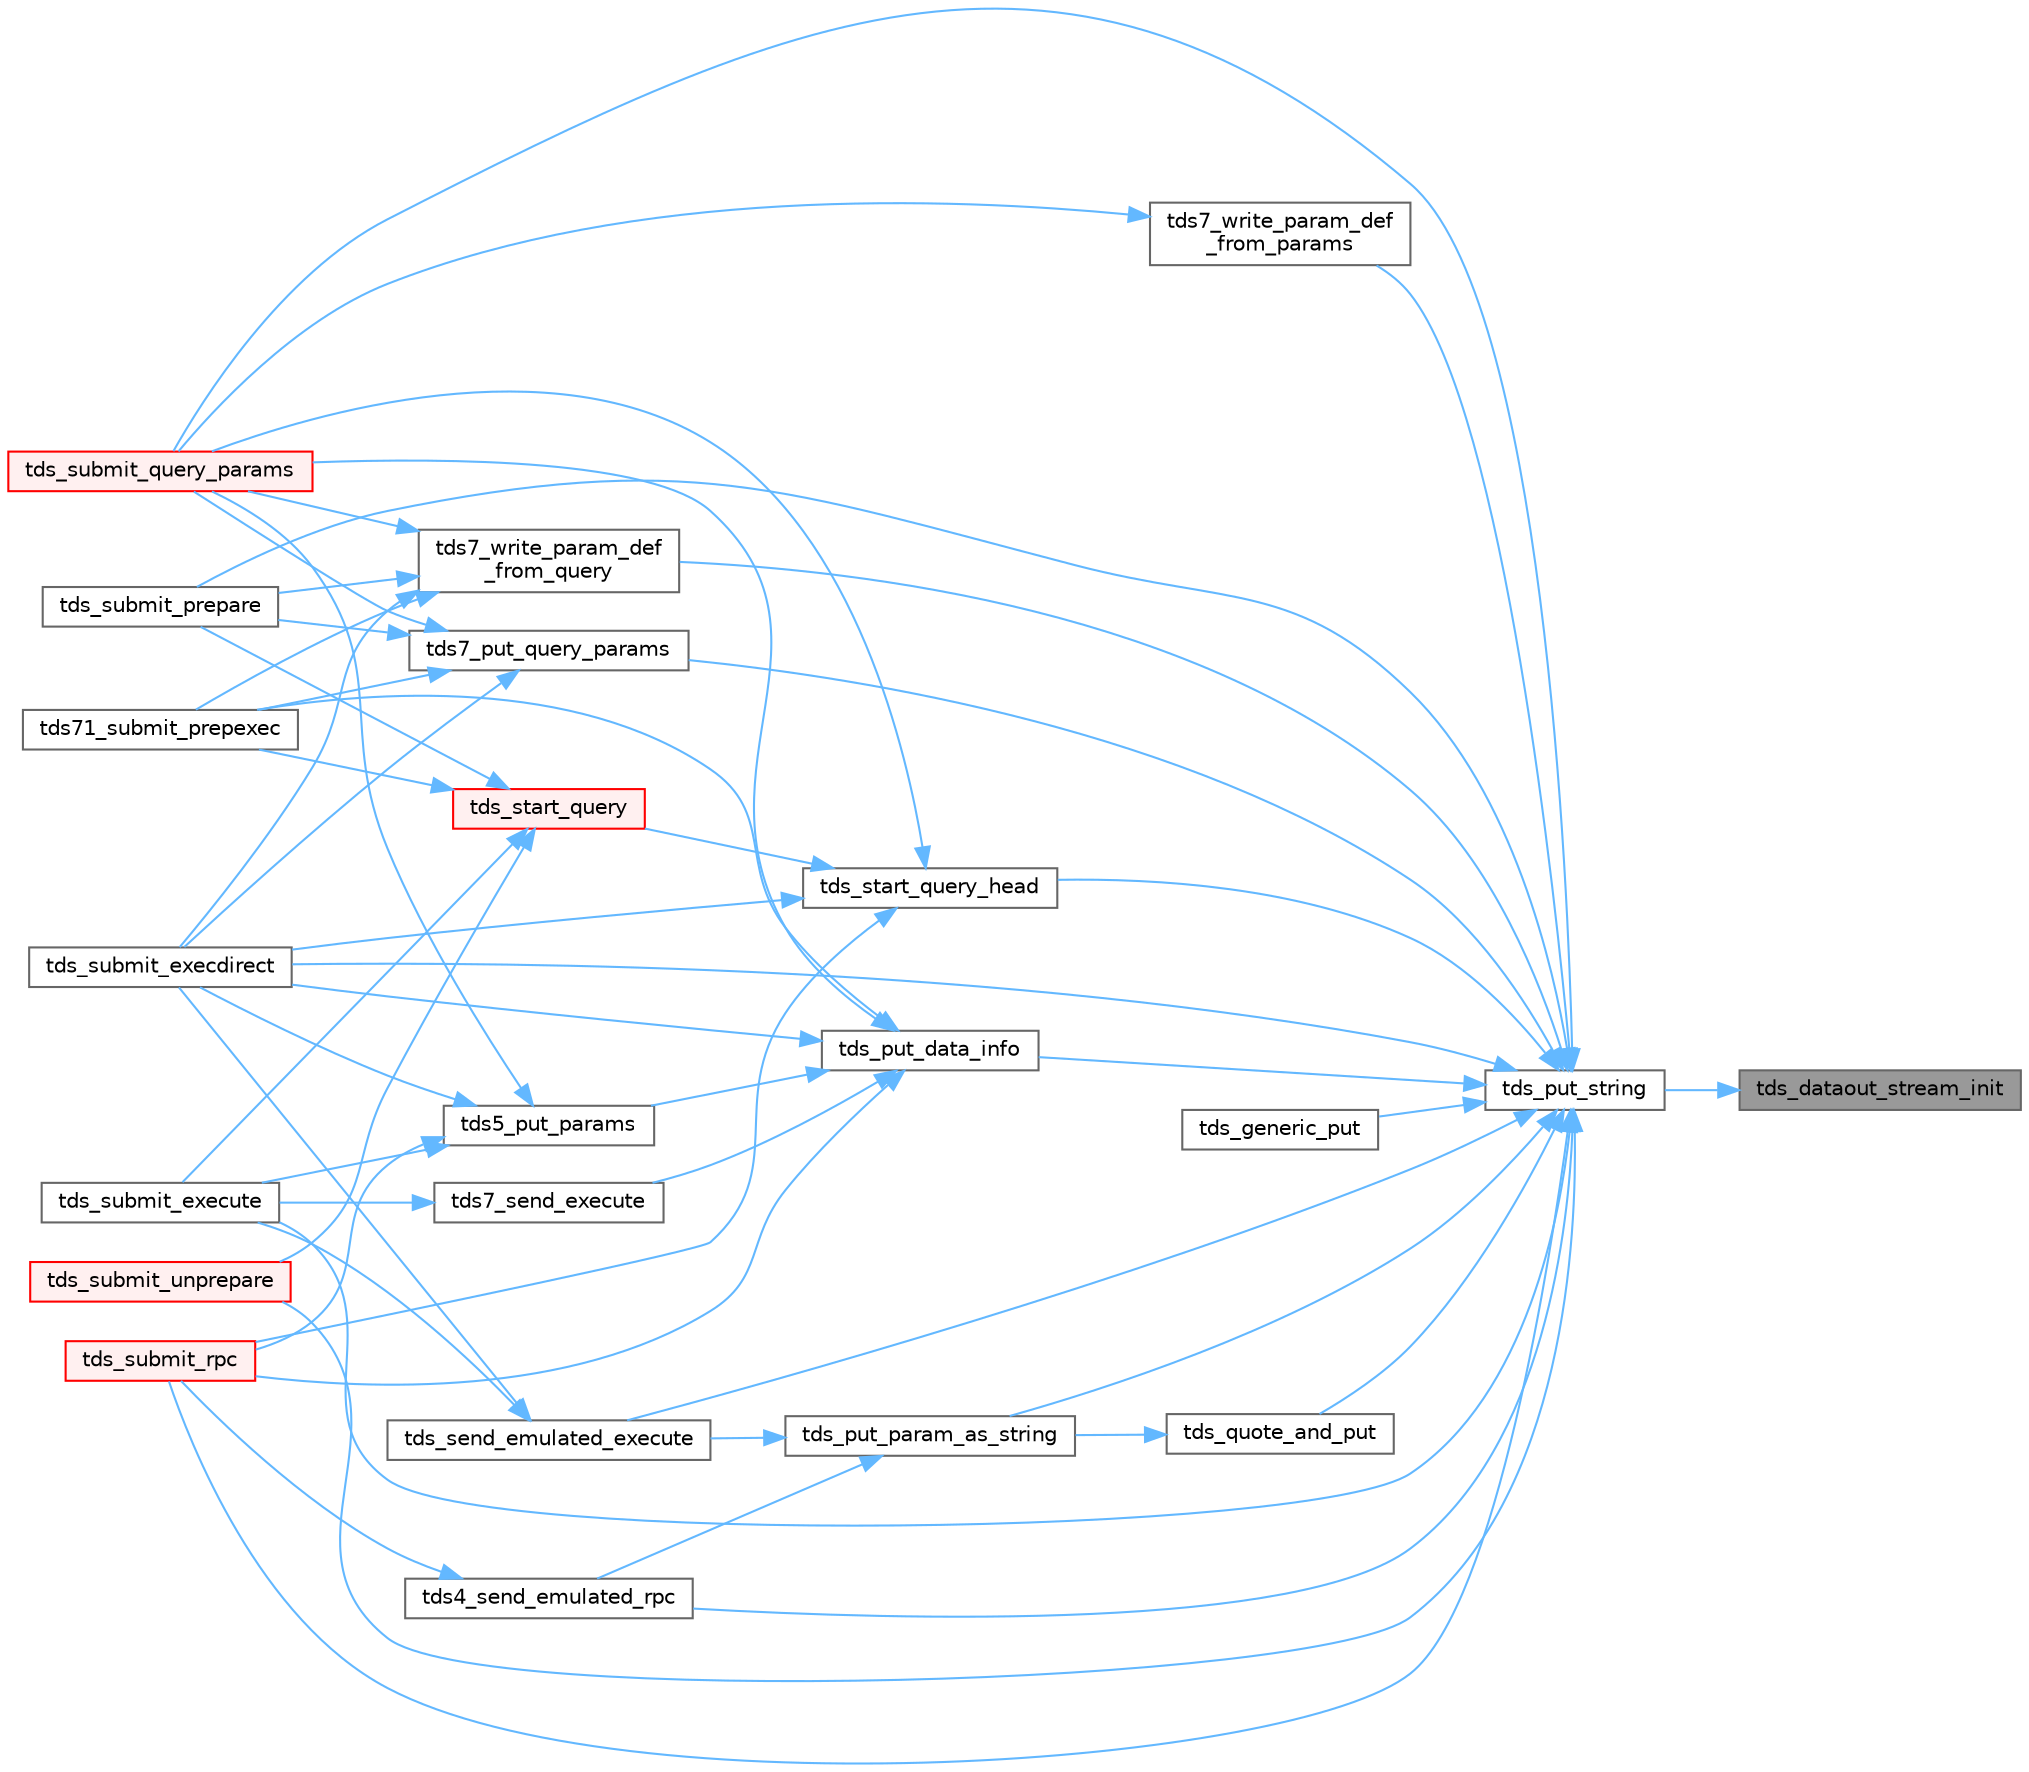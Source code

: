 digraph "tds_dataout_stream_init"
{
 // LATEX_PDF_SIZE
  bgcolor="transparent";
  edge [fontname=Helvetica,fontsize=10,labelfontname=Helvetica,labelfontsize=10];
  node [fontname=Helvetica,fontsize=10,shape=box,height=0.2,width=0.4];
  rankdir="RL";
  Node1 [id="Node000001",label="tds_dataout_stream_init",height=0.2,width=0.4,color="gray40", fillcolor="grey60", style="filled", fontcolor="black",tooltip="Initialize a data output stream."];
  Node1 -> Node2 [id="edge1_Node000001_Node000002",dir="back",color="steelblue1",style="solid",tooltip=" "];
  Node2 [id="Node000002",label="tds_put_string",height=0.2,width=0.4,color="grey40", fillcolor="white", style="filled",URL="$a00579.html#ga1fcaf8d488cc1390f106ce3ad0bf37b4",tooltip="Output a string to wire automatic translate string to unicode if needed."];
  Node2 -> Node3 [id="edge2_Node000002_Node000003",dir="back",color="steelblue1",style="solid",tooltip=" "];
  Node3 [id="Node000003",label="tds4_send_emulated_rpc",height=0.2,width=0.4,color="grey40", fillcolor="white", style="filled",URL="$a00578.html#ga2d0a06c1a30dd2470dc7a788de21b080",tooltip="Send RPC as string query."];
  Node3 -> Node4 [id="edge3_Node000003_Node000004",dir="back",color="steelblue1",style="solid",tooltip=" "];
  Node4 [id="Node000004",label="tds_submit_rpc",height=0.2,width=0.4,color="red", fillcolor="#FFF0F0", style="filled",URL="$a00578.html#ga5f071b94ad7889690762dc85646c74ab",tooltip="Calls a RPC from server."];
  Node2 -> Node6 [id="edge4_Node000002_Node000006",dir="back",color="steelblue1",style="solid",tooltip=" "];
  Node6 [id="Node000006",label="tds7_put_query_params",height=0.2,width=0.4,color="grey40", fillcolor="white", style="filled",URL="$a00578.html#ga6e42b4a1d1d3898229ea2fe4afc2ecec",tooltip="Output params types and query (required by sp_prepare/sp_executesql/sp_prepexec)"];
  Node6 -> Node7 [id="edge5_Node000006_Node000007",dir="back",color="steelblue1",style="solid",tooltip=" "];
  Node7 [id="Node000007",label="tds71_submit_prepexec",height=0.2,width=0.4,color="grey40", fillcolor="white", style="filled",URL="$a00578.html#ga08877c101704bebe4fa57e0849dc272d",tooltip="Creates a temporary stored procedure in the server and execute it."];
  Node6 -> Node8 [id="edge6_Node000006_Node000008",dir="back",color="steelblue1",style="solid",tooltip=" "];
  Node8 [id="Node000008",label="tds_submit_execdirect",height=0.2,width=0.4,color="grey40", fillcolor="white", style="filled",URL="$a00578.html#gae603aed795a4c5bb26ab159a11256996",tooltip="Submit a prepared query with parameters."];
  Node6 -> Node9 [id="edge7_Node000006_Node000009",dir="back",color="steelblue1",style="solid",tooltip=" "];
  Node9 [id="Node000009",label="tds_submit_prepare",height=0.2,width=0.4,color="grey40", fillcolor="white", style="filled",URL="$a00578.html#ga74eb08c3a1c85be8ac9db428842c8b9d",tooltip="Creates a temporary stored procedure in the server."];
  Node6 -> Node10 [id="edge8_Node000006_Node000010",dir="back",color="steelblue1",style="solid",tooltip=" "];
  Node10 [id="Node000010",label="tds_submit_query_params",height=0.2,width=0.4,color="red", fillcolor="#FFF0F0", style="filled",URL="$a00578.html#ga95e0fccedc459a4404f496eec74a369a",tooltip="Sends a language string to the database server for processing."];
  Node2 -> Node31 [id="edge9_Node000002_Node000031",dir="back",color="steelblue1",style="solid",tooltip=" "];
  Node31 [id="Node000031",label="tds7_write_param_def\l_from_params",height=0.2,width=0.4,color="grey40", fillcolor="white", style="filled",URL="$a00578.html#ga6513afd79629f7a928e1d3da9f56dee1",tooltip="Write string with parameters definition, useful for TDS7+."];
  Node31 -> Node10 [id="edge10_Node000031_Node000010",dir="back",color="steelblue1",style="solid",tooltip=" "];
  Node2 -> Node32 [id="edge11_Node000002_Node000032",dir="back",color="steelblue1",style="solid",tooltip=" "];
  Node32 [id="Node000032",label="tds7_write_param_def\l_from_query",height=0.2,width=0.4,color="grey40", fillcolor="white", style="filled",URL="$a00578.html#ga24345856c16b15aa3e84459c2f551320",tooltip="Write string with parameters definition, useful for TDS7+."];
  Node32 -> Node7 [id="edge12_Node000032_Node000007",dir="back",color="steelblue1",style="solid",tooltip=" "];
  Node32 -> Node8 [id="edge13_Node000032_Node000008",dir="back",color="steelblue1",style="solid",tooltip=" "];
  Node32 -> Node9 [id="edge14_Node000032_Node000009",dir="back",color="steelblue1",style="solid",tooltip=" "];
  Node32 -> Node10 [id="edge15_Node000032_Node000010",dir="back",color="steelblue1",style="solid",tooltip=" "];
  Node2 -> Node33 [id="edge16_Node000002_Node000033",dir="back",color="steelblue1",style="solid",tooltip=" "];
  Node33 [id="Node000033",label="tds_generic_put",height=0.2,width=0.4,color="grey40", fillcolor="white", style="filled",URL="$a00260.html#a84e17808683ba2dd956e811a42e23176",tooltip="Write data to wire."];
  Node2 -> Node34 [id="edge17_Node000002_Node000034",dir="back",color="steelblue1",style="solid",tooltip=" "];
  Node34 [id="Node000034",label="tds_put_data_info",height=0.2,width=0.4,color="grey40", fillcolor="white", style="filled",URL="$a00578.html#gafd74652c4722ddce4d642cc4209449d4",tooltip="Put data information to wire."];
  Node34 -> Node35 [id="edge18_Node000034_Node000035",dir="back",color="steelblue1",style="solid",tooltip=" "];
  Node35 [id="Node000035",label="tds5_put_params",height=0.2,width=0.4,color="grey40", fillcolor="white", style="filled",URL="$a00578.html#ga4f1f0a4f77bc4ea1440dfdebc19a157c",tooltip="Send parameters to server."];
  Node35 -> Node8 [id="edge19_Node000035_Node000008",dir="back",color="steelblue1",style="solid",tooltip=" "];
  Node35 -> Node36 [id="edge20_Node000035_Node000036",dir="back",color="steelblue1",style="solid",tooltip=" "];
  Node36 [id="Node000036",label="tds_submit_execute",height=0.2,width=0.4,color="grey40", fillcolor="white", style="filled",URL="$a00578.html#ga3e7b4793c6f799fbc6c174f673bb5b32",tooltip="Sends a previously prepared dynamic statement to the server."];
  Node35 -> Node10 [id="edge21_Node000035_Node000010",dir="back",color="steelblue1",style="solid",tooltip=" "];
  Node35 -> Node4 [id="edge22_Node000035_Node000004",dir="back",color="steelblue1",style="solid",tooltip=" "];
  Node34 -> Node7 [id="edge23_Node000034_Node000007",dir="back",color="steelblue1",style="solid",tooltip=" "];
  Node34 -> Node37 [id="edge24_Node000034_Node000037",dir="back",color="steelblue1",style="solid",tooltip=" "];
  Node37 [id="Node000037",label="tds7_send_execute",height=0.2,width=0.4,color="grey40", fillcolor="white", style="filled",URL="$a00578.html#ga9f6f25dd405f45e75420e6e084bf2d85",tooltip="Send dynamic request on TDS 7+ to be executed."];
  Node37 -> Node36 [id="edge25_Node000037_Node000036",dir="back",color="steelblue1",style="solid",tooltip=" "];
  Node34 -> Node8 [id="edge26_Node000034_Node000008",dir="back",color="steelblue1",style="solid",tooltip=" "];
  Node34 -> Node10 [id="edge27_Node000034_Node000010",dir="back",color="steelblue1",style="solid",tooltip=" "];
  Node34 -> Node4 [id="edge28_Node000034_Node000004",dir="back",color="steelblue1",style="solid",tooltip=" "];
  Node2 -> Node38 [id="edge29_Node000002_Node000038",dir="back",color="steelblue1",style="solid",tooltip=" "];
  Node38 [id="Node000038",label="tds_put_param_as_string",height=0.2,width=0.4,color="grey40", fillcolor="white", style="filled",URL="$a00578.html#ga0e2e7230c425e925402d7856ff5b4b18",tooltip="Send a parameter to server."];
  Node38 -> Node3 [id="edge30_Node000038_Node000003",dir="back",color="steelblue1",style="solid",tooltip=" "];
  Node38 -> Node39 [id="edge31_Node000038_Node000039",dir="back",color="steelblue1",style="solid",tooltip=" "];
  Node39 [id="Node000039",label="tds_send_emulated_execute",height=0.2,width=0.4,color="grey40", fillcolor="white", style="filled",URL="$a00578.html#ga02c6ce3ff96369603a6ee4efee64caae",tooltip="Emulate prepared execute traslating to a normal language."];
  Node39 -> Node8 [id="edge32_Node000039_Node000008",dir="back",color="steelblue1",style="solid",tooltip=" "];
  Node39 -> Node36 [id="edge33_Node000039_Node000036",dir="back",color="steelblue1",style="solid",tooltip=" "];
  Node2 -> Node40 [id="edge34_Node000002_Node000040",dir="back",color="steelblue1",style="solid",tooltip=" "];
  Node40 [id="Node000040",label="tds_quote_and_put",height=0.2,width=0.4,color="grey40", fillcolor="white", style="filled",URL="$a00578.html#ga26b26296d060dca75f6a43e9ac41e58d",tooltip="Send a string to server while quoting it."];
  Node40 -> Node38 [id="edge35_Node000040_Node000038",dir="back",color="steelblue1",style="solid",tooltip=" "];
  Node2 -> Node39 [id="edge36_Node000002_Node000039",dir="back",color="steelblue1",style="solid",tooltip=" "];
  Node2 -> Node41 [id="edge37_Node000002_Node000041",dir="back",color="steelblue1",style="solid",tooltip=" "];
  Node41 [id="Node000041",label="tds_start_query_head",height=0.2,width=0.4,color="grey40", fillcolor="white", style="filled",URL="$a00578.html#ga9ad2e6defce530a8778791cce0166ccd",tooltip="Start query packet of a given type."];
  Node41 -> Node42 [id="edge38_Node000041_Node000042",dir="back",color="steelblue1",style="solid",tooltip=" "];
  Node42 [id="Node000042",label="tds_start_query",height=0.2,width=0.4,color="red", fillcolor="#FFF0F0", style="filled",URL="$a00578.html#ga0da385231bfa3dc49377e1fb2bea2c07",tooltip="Start query packet of a given type."];
  Node42 -> Node7 [id="edge39_Node000042_Node000007",dir="back",color="steelblue1",style="solid",tooltip=" "];
  Node42 -> Node36 [id="edge40_Node000042_Node000036",dir="back",color="steelblue1",style="solid",tooltip=" "];
  Node42 -> Node9 [id="edge41_Node000042_Node000009",dir="back",color="steelblue1",style="solid",tooltip=" "];
  Node42 -> Node43 [id="edge42_Node000042_Node000043",dir="back",color="steelblue1",style="solid",tooltip=" "];
  Node43 [id="Node000043",label="tds_submit_unprepare",height=0.2,width=0.4,color="red", fillcolor="#FFF0F0", style="filled",URL="$a00578.html#gaf573d8d4d2660c8c27770573fca05ff5",tooltip="Send a unprepare request for a prepared query."];
  Node41 -> Node8 [id="edge43_Node000041_Node000008",dir="back",color="steelblue1",style="solid",tooltip=" "];
  Node41 -> Node10 [id="edge44_Node000041_Node000010",dir="back",color="steelblue1",style="solid",tooltip=" "];
  Node41 -> Node4 [id="edge45_Node000041_Node000004",dir="back",color="steelblue1",style="solid",tooltip=" "];
  Node2 -> Node8 [id="edge46_Node000002_Node000008",dir="back",color="steelblue1",style="solid",tooltip=" "];
  Node2 -> Node36 [id="edge47_Node000002_Node000036",dir="back",color="steelblue1",style="solid",tooltip=" "];
  Node2 -> Node9 [id="edge48_Node000002_Node000009",dir="back",color="steelblue1",style="solid",tooltip=" "];
  Node2 -> Node10 [id="edge49_Node000002_Node000010",dir="back",color="steelblue1",style="solid",tooltip=" "];
  Node2 -> Node4 [id="edge50_Node000002_Node000004",dir="back",color="steelblue1",style="solid",tooltip=" "];
  Node2 -> Node43 [id="edge51_Node000002_Node000043",dir="back",color="steelblue1",style="solid",tooltip=" "];
}

